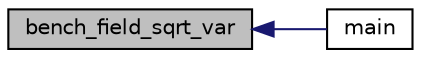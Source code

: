digraph "bench_field_sqrt_var"
{
  edge [fontname="Helvetica",fontsize="10",labelfontname="Helvetica",labelfontsize="10"];
  node [fontname="Helvetica",fontsize="10",shape=record];
  rankdir="LR";
  Node32 [label="bench_field_sqrt_var",height=0.2,width=0.4,color="black", fillcolor="grey75", style="filled", fontcolor="black"];
  Node32 -> Node33 [dir="back",color="midnightblue",fontsize="10",style="solid",fontname="Helvetica"];
  Node33 [label="main",height=0.2,width=0.4,color="black", fillcolor="white", style="filled",URL="$bench__internal_8c.html#a3c04138a5bfe5d72780bb7e82a18e627"];
}
